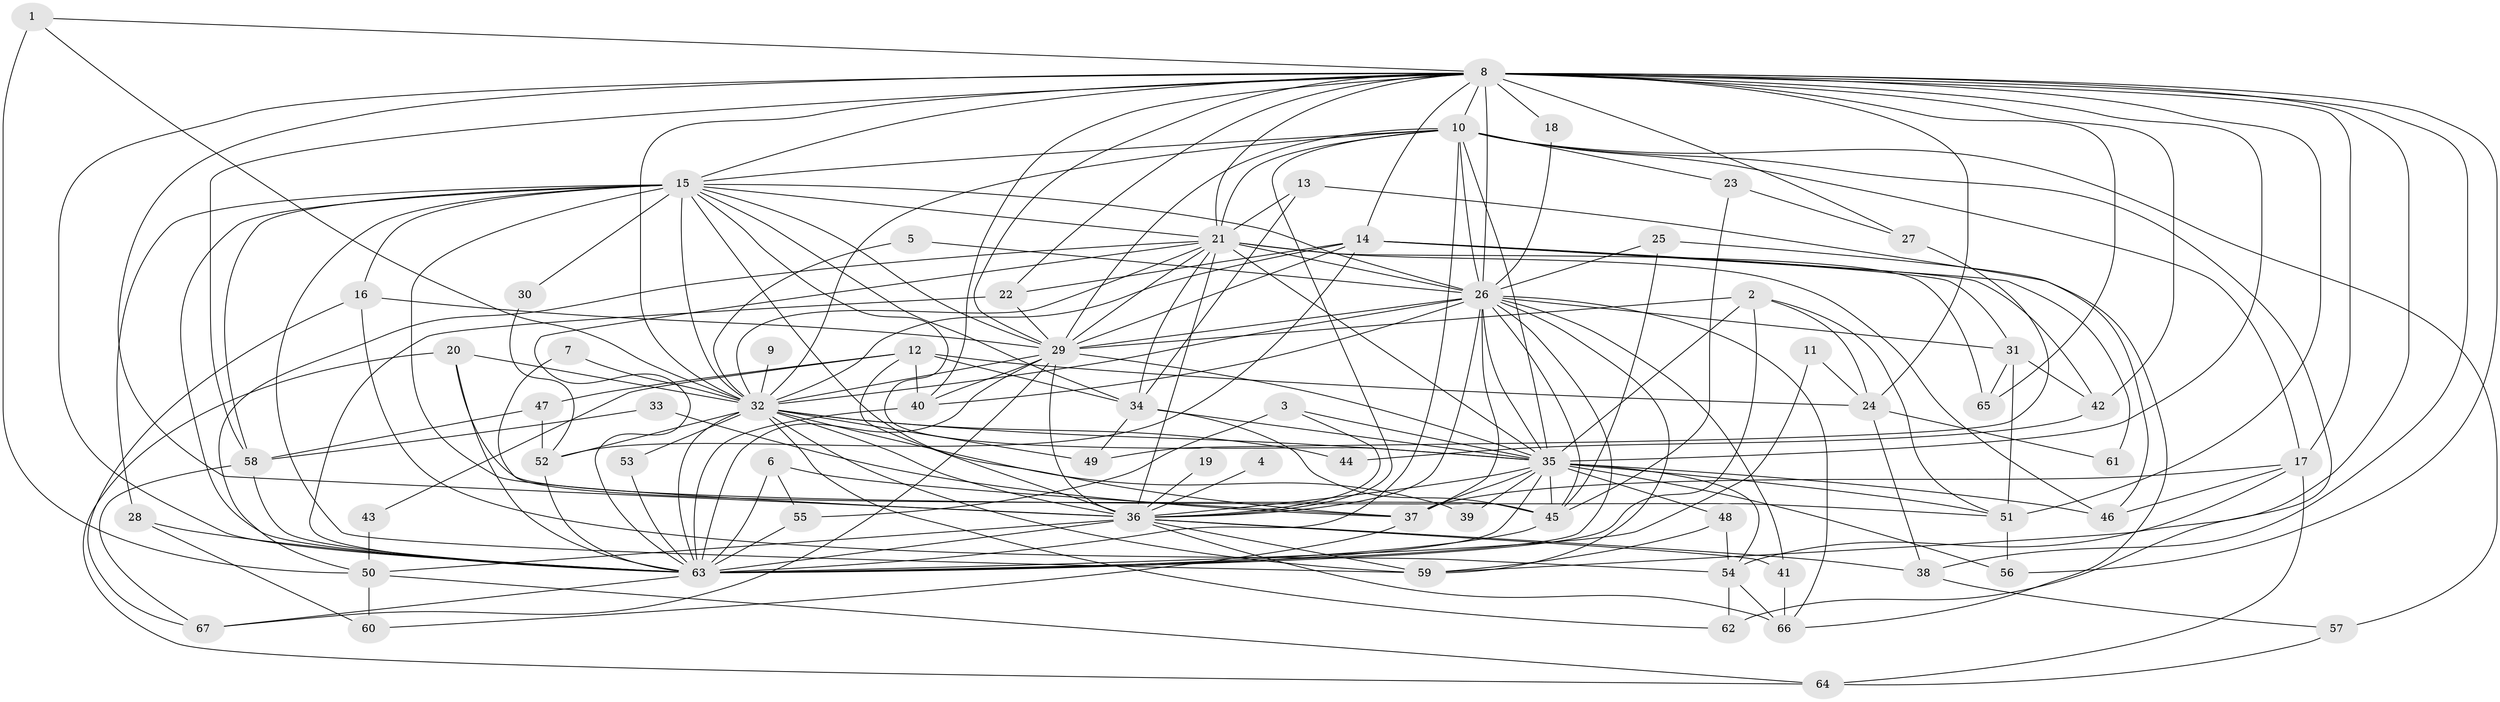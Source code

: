 // original degree distribution, {17: 0.015037593984962405, 30: 0.007518796992481203, 27: 0.007518796992481203, 23: 0.007518796992481203, 22: 0.007518796992481203, 28: 0.007518796992481203, 14: 0.007518796992481203, 20: 0.007518796992481203, 21: 0.007518796992481203, 3: 0.18796992481203006, 5: 0.03007518796992481, 2: 0.5338345864661654, 7: 0.03759398496240601, 9: 0.007518796992481203, 6: 0.05263157894736842, 4: 0.07518796992481203}
// Generated by graph-tools (version 1.1) at 2025/01/03/09/25 03:01:37]
// undirected, 67 vertices, 198 edges
graph export_dot {
graph [start="1"]
  node [color=gray90,style=filled];
  1;
  2;
  3;
  4;
  5;
  6;
  7;
  8;
  9;
  10;
  11;
  12;
  13;
  14;
  15;
  16;
  17;
  18;
  19;
  20;
  21;
  22;
  23;
  24;
  25;
  26;
  27;
  28;
  29;
  30;
  31;
  32;
  33;
  34;
  35;
  36;
  37;
  38;
  39;
  40;
  41;
  42;
  43;
  44;
  45;
  46;
  47;
  48;
  49;
  50;
  51;
  52;
  53;
  54;
  55;
  56;
  57;
  58;
  59;
  60;
  61;
  62;
  63;
  64;
  65;
  66;
  67;
  1 -- 8 [weight=1.0];
  1 -- 32 [weight=1.0];
  1 -- 50 [weight=1.0];
  2 -- 24 [weight=1.0];
  2 -- 29 [weight=1.0];
  2 -- 35 [weight=1.0];
  2 -- 51 [weight=1.0];
  2 -- 63 [weight=1.0];
  3 -- 35 [weight=1.0];
  3 -- 36 [weight=1.0];
  3 -- 55 [weight=1.0];
  4 -- 36 [weight=1.0];
  5 -- 26 [weight=1.0];
  5 -- 32 [weight=1.0];
  6 -- 37 [weight=1.0];
  6 -- 55 [weight=1.0];
  6 -- 63 [weight=1.0];
  7 -- 32 [weight=1.0];
  7 -- 45 [weight=1.0];
  8 -- 10 [weight=2.0];
  8 -- 14 [weight=1.0];
  8 -- 15 [weight=1.0];
  8 -- 17 [weight=1.0];
  8 -- 18 [weight=2.0];
  8 -- 21 [weight=1.0];
  8 -- 22 [weight=2.0];
  8 -- 24 [weight=2.0];
  8 -- 26 [weight=1.0];
  8 -- 27 [weight=1.0];
  8 -- 29 [weight=1.0];
  8 -- 32 [weight=1.0];
  8 -- 35 [weight=1.0];
  8 -- 36 [weight=1.0];
  8 -- 38 [weight=1.0];
  8 -- 40 [weight=1.0];
  8 -- 42 [weight=1.0];
  8 -- 51 [weight=2.0];
  8 -- 56 [weight=1.0];
  8 -- 58 [weight=1.0];
  8 -- 59 [weight=1.0];
  8 -- 63 [weight=2.0];
  8 -- 65 [weight=1.0];
  9 -- 32 [weight=1.0];
  10 -- 15 [weight=1.0];
  10 -- 17 [weight=1.0];
  10 -- 21 [weight=1.0];
  10 -- 23 [weight=1.0];
  10 -- 26 [weight=1.0];
  10 -- 29 [weight=1.0];
  10 -- 32 [weight=1.0];
  10 -- 35 [weight=1.0];
  10 -- 36 [weight=1.0];
  10 -- 57 [weight=1.0];
  10 -- 62 [weight=1.0];
  10 -- 63 [weight=1.0];
  11 -- 24 [weight=1.0];
  11 -- 63 [weight=1.0];
  12 -- 24 [weight=1.0];
  12 -- 34 [weight=1.0];
  12 -- 36 [weight=1.0];
  12 -- 40 [weight=1.0];
  12 -- 43 [weight=1.0];
  12 -- 47 [weight=1.0];
  13 -- 21 [weight=1.0];
  13 -- 34 [weight=1.0];
  13 -- 46 [weight=1.0];
  14 -- 22 [weight=1.0];
  14 -- 29 [weight=1.0];
  14 -- 31 [weight=1.0];
  14 -- 32 [weight=1.0];
  14 -- 42 [weight=1.0];
  14 -- 52 [weight=2.0];
  14 -- 61 [weight=1.0];
  15 -- 16 [weight=1.0];
  15 -- 21 [weight=1.0];
  15 -- 26 [weight=1.0];
  15 -- 28 [weight=1.0];
  15 -- 29 [weight=2.0];
  15 -- 30 [weight=1.0];
  15 -- 32 [weight=2.0];
  15 -- 34 [weight=1.0];
  15 -- 35 [weight=1.0];
  15 -- 36 [weight=3.0];
  15 -- 37 [weight=1.0];
  15 -- 58 [weight=1.0];
  15 -- 59 [weight=1.0];
  15 -- 63 [weight=1.0];
  16 -- 29 [weight=1.0];
  16 -- 54 [weight=1.0];
  16 -- 67 [weight=1.0];
  17 -- 37 [weight=1.0];
  17 -- 46 [weight=1.0];
  17 -- 54 [weight=1.0];
  17 -- 64 [weight=1.0];
  18 -- 26 [weight=1.0];
  19 -- 36 [weight=1.0];
  20 -- 32 [weight=1.0];
  20 -- 51 [weight=1.0];
  20 -- 63 [weight=1.0];
  20 -- 64 [weight=1.0];
  21 -- 26 [weight=1.0];
  21 -- 29 [weight=1.0];
  21 -- 32 [weight=2.0];
  21 -- 34 [weight=1.0];
  21 -- 35 [weight=2.0];
  21 -- 36 [weight=2.0];
  21 -- 46 [weight=1.0];
  21 -- 50 [weight=1.0];
  21 -- 63 [weight=1.0];
  21 -- 65 [weight=1.0];
  22 -- 29 [weight=1.0];
  22 -- 63 [weight=1.0];
  23 -- 27 [weight=1.0];
  23 -- 45 [weight=1.0];
  24 -- 38 [weight=1.0];
  24 -- 61 [weight=1.0];
  25 -- 26 [weight=1.0];
  25 -- 45 [weight=1.0];
  25 -- 66 [weight=1.0];
  26 -- 29 [weight=1.0];
  26 -- 31 [weight=1.0];
  26 -- 32 [weight=1.0];
  26 -- 35 [weight=1.0];
  26 -- 36 [weight=1.0];
  26 -- 37 [weight=1.0];
  26 -- 40 [weight=1.0];
  26 -- 41 [weight=1.0];
  26 -- 45 [weight=1.0];
  26 -- 59 [weight=1.0];
  26 -- 63 [weight=2.0];
  26 -- 66 [weight=1.0];
  27 -- 49 [weight=1.0];
  28 -- 60 [weight=1.0];
  28 -- 63 [weight=1.0];
  29 -- 32 [weight=2.0];
  29 -- 35 [weight=1.0];
  29 -- 36 [weight=1.0];
  29 -- 40 [weight=1.0];
  29 -- 63 [weight=2.0];
  29 -- 67 [weight=1.0];
  30 -- 52 [weight=1.0];
  31 -- 42 [weight=1.0];
  31 -- 51 [weight=1.0];
  31 -- 65 [weight=1.0];
  32 -- 35 [weight=1.0];
  32 -- 36 [weight=1.0];
  32 -- 39 [weight=1.0];
  32 -- 44 [weight=1.0];
  32 -- 49 [weight=1.0];
  32 -- 52 [weight=1.0];
  32 -- 53 [weight=2.0];
  32 -- 59 [weight=1.0];
  32 -- 62 [weight=1.0];
  32 -- 63 [weight=1.0];
  33 -- 37 [weight=1.0];
  33 -- 58 [weight=1.0];
  34 -- 35 [weight=1.0];
  34 -- 45 [weight=1.0];
  34 -- 49 [weight=1.0];
  35 -- 36 [weight=1.0];
  35 -- 37 [weight=1.0];
  35 -- 39 [weight=1.0];
  35 -- 45 [weight=1.0];
  35 -- 46 [weight=1.0];
  35 -- 48 [weight=1.0];
  35 -- 51 [weight=1.0];
  35 -- 54 [weight=1.0];
  35 -- 56 [weight=1.0];
  35 -- 63 [weight=2.0];
  36 -- 38 [weight=1.0];
  36 -- 41 [weight=1.0];
  36 -- 50 [weight=1.0];
  36 -- 59 [weight=1.0];
  36 -- 63 [weight=1.0];
  36 -- 66 [weight=1.0];
  37 -- 60 [weight=1.0];
  38 -- 57 [weight=1.0];
  40 -- 63 [weight=2.0];
  41 -- 66 [weight=1.0];
  42 -- 44 [weight=1.0];
  43 -- 50 [weight=1.0];
  45 -- 63 [weight=1.0];
  47 -- 52 [weight=1.0];
  47 -- 58 [weight=1.0];
  48 -- 54 [weight=1.0];
  48 -- 59 [weight=1.0];
  50 -- 60 [weight=1.0];
  50 -- 64 [weight=1.0];
  51 -- 56 [weight=1.0];
  52 -- 63 [weight=1.0];
  53 -- 63 [weight=1.0];
  54 -- 62 [weight=1.0];
  54 -- 66 [weight=1.0];
  55 -- 63 [weight=1.0];
  57 -- 64 [weight=1.0];
  58 -- 63 [weight=1.0];
  58 -- 67 [weight=1.0];
  63 -- 67 [weight=1.0];
}
